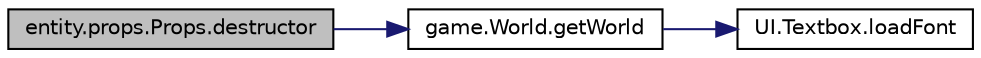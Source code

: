 digraph "entity.props.Props.destructor"
{
 // LATEX_PDF_SIZE
  edge [fontname="Helvetica",fontsize="10",labelfontname="Helvetica",labelfontsize="10"];
  node [fontname="Helvetica",fontsize="10",shape=record];
  rankdir="LR";
  Node1 [label="entity.props.Props.destructor",height=0.2,width=0.4,color="black", fillcolor="grey75", style="filled", fontcolor="black",tooltip=" "];
  Node1 -> Node2 [color="midnightblue",fontsize="10",style="solid",fontname="Helvetica"];
  Node2 [label="game.World.getWorld",height=0.2,width=0.4,color="black", fillcolor="white", style="filled",URL="$classgame_1_1_world.html#a0e40ca86573cf45d858cc8e529865649",tooltip="Gets the instance of the World."];
  Node2 -> Node3 [color="midnightblue",fontsize="10",style="solid",fontname="Helvetica"];
  Node3 [label="UI.Textbox.loadFont",height=0.2,width=0.4,color="black", fillcolor="white", style="filled",URL="$class_u_i_1_1_textbox.html#ac3a40742547f48f95f29ce1649ac88a0",tooltip=" "];
}
